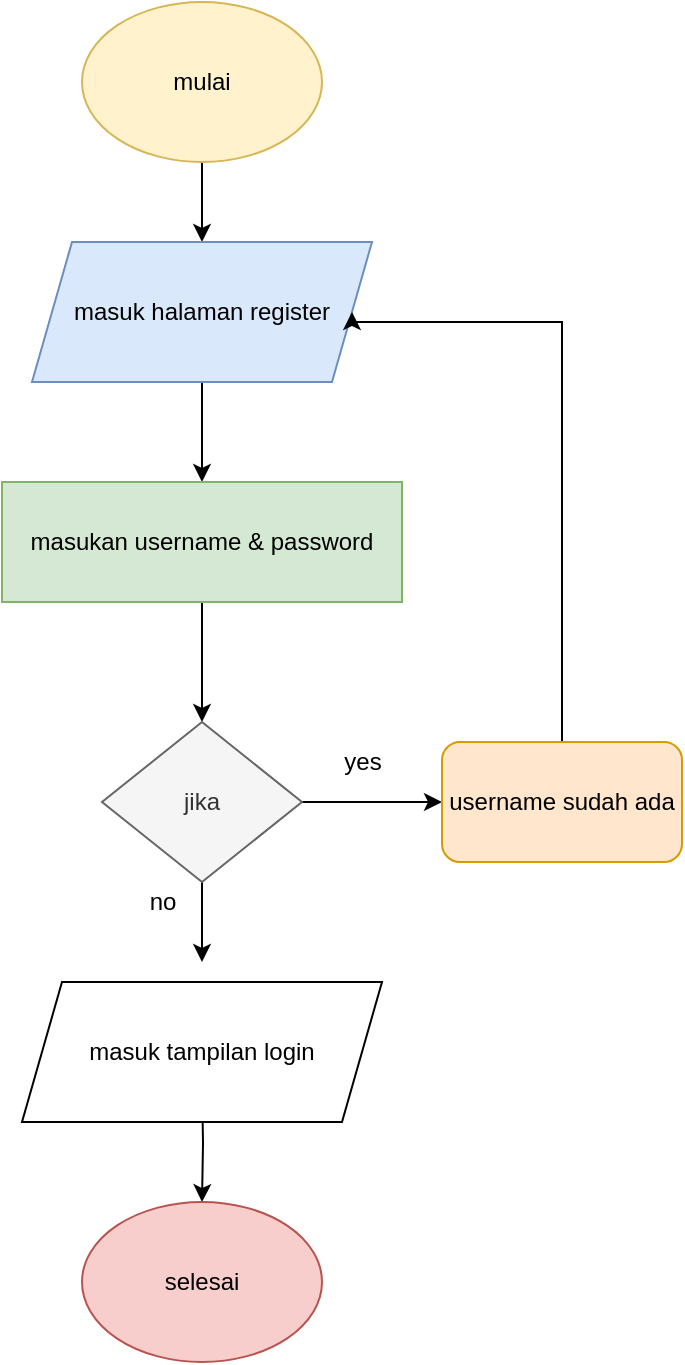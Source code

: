 <mxfile version="13.9.9" type="device"><diagram id="M1dF0YE82Q2OIu9GWOyt" name="Page-1"><mxGraphModel dx="1086" dy="806" grid="1" gridSize="10" guides="1" tooltips="1" connect="1" arrows="1" fold="1" page="1" pageScale="1" pageWidth="700" pageHeight="1000" math="0" shadow="0"><root><mxCell id="0"/><mxCell id="1" parent="0"/><mxCell id="FVkRF0CwFxDhd2Aozy9--8" style="edgeStyle=orthogonalEdgeStyle;rounded=0;orthogonalLoop=1;jettySize=auto;html=1;exitX=0.5;exitY=1;exitDx=0;exitDy=0;entryX=0.5;entryY=0;entryDx=0;entryDy=0;" parent="1" source="FVkRF0CwFxDhd2Aozy9--1" target="FVkRF0CwFxDhd2Aozy9--2" edge="1"><mxGeometry relative="1" as="geometry"/></mxCell><mxCell id="FVkRF0CwFxDhd2Aozy9--1" value="mulai" style="ellipse;whiteSpace=wrap;html=1;fillColor=#fff2cc;strokeColor=#d6b656;" parent="1" vertex="1"><mxGeometry x="300" y="80" width="120" height="80" as="geometry"/></mxCell><mxCell id="FVkRF0CwFxDhd2Aozy9--9" style="edgeStyle=orthogonalEdgeStyle;rounded=0;orthogonalLoop=1;jettySize=auto;html=1;exitX=0.5;exitY=1;exitDx=0;exitDy=0;entryX=0.5;entryY=0;entryDx=0;entryDy=0;" parent="1" source="FVkRF0CwFxDhd2Aozy9--2" target="FVkRF0CwFxDhd2Aozy9--3" edge="1"><mxGeometry relative="1" as="geometry"/></mxCell><mxCell id="FVkRF0CwFxDhd2Aozy9--2" value="masuk halaman register" style="shape=parallelogram;perimeter=parallelogramPerimeter;whiteSpace=wrap;html=1;fixedSize=1;fillColor=#dae8fc;strokeColor=#6c8ebf;" parent="1" vertex="1"><mxGeometry x="275" y="200" width="170" height="70" as="geometry"/></mxCell><mxCell id="FVkRF0CwFxDhd2Aozy9--10" style="edgeStyle=orthogonalEdgeStyle;rounded=0;orthogonalLoop=1;jettySize=auto;html=1;exitX=0.5;exitY=1;exitDx=0;exitDy=0;" parent="1" source="FVkRF0CwFxDhd2Aozy9--3" target="FVkRF0CwFxDhd2Aozy9--4" edge="1"><mxGeometry relative="1" as="geometry"/></mxCell><mxCell id="FVkRF0CwFxDhd2Aozy9--3" value="masukan username &amp;amp; password" style="rounded=0;whiteSpace=wrap;html=1;fillColor=#d5e8d4;strokeColor=#82b366;" parent="1" vertex="1"><mxGeometry x="260" y="320" width="200" height="60" as="geometry"/></mxCell><mxCell id="FVkRF0CwFxDhd2Aozy9--11" style="edgeStyle=orthogonalEdgeStyle;rounded=0;orthogonalLoop=1;jettySize=auto;html=1;exitX=0.5;exitY=1;exitDx=0;exitDy=0;" parent="1" source="FVkRF0CwFxDhd2Aozy9--4" edge="1"><mxGeometry relative="1" as="geometry"><mxPoint x="360" y="560" as="targetPoint"/></mxGeometry></mxCell><mxCell id="FVkRF0CwFxDhd2Aozy9--13" style="edgeStyle=orthogonalEdgeStyle;rounded=0;orthogonalLoop=1;jettySize=auto;html=1;exitX=1;exitY=0.5;exitDx=0;exitDy=0;entryX=0;entryY=0.5;entryDx=0;entryDy=0;" parent="1" source="FVkRF0CwFxDhd2Aozy9--4" target="FVkRF0CwFxDhd2Aozy9--5" edge="1"><mxGeometry relative="1" as="geometry"/></mxCell><mxCell id="FVkRF0CwFxDhd2Aozy9--4" value="jika" style="rhombus;whiteSpace=wrap;html=1;fillColor=#f5f5f5;strokeColor=#666666;fontColor=#333333;" parent="1" vertex="1"><mxGeometry x="310" y="440" width="100" height="80" as="geometry"/></mxCell><mxCell id="FVkRF0CwFxDhd2Aozy9--14" style="edgeStyle=orthogonalEdgeStyle;rounded=0;orthogonalLoop=1;jettySize=auto;html=1;exitX=0.5;exitY=0;exitDx=0;exitDy=0;entryX=1;entryY=0.5;entryDx=0;entryDy=0;" parent="1" source="FVkRF0CwFxDhd2Aozy9--5" target="FVkRF0CwFxDhd2Aozy9--2" edge="1"><mxGeometry relative="1" as="geometry"><Array as="points"><mxPoint x="540" y="240"/><mxPoint x="435" y="240"/></Array></mxGeometry></mxCell><mxCell id="FVkRF0CwFxDhd2Aozy9--5" value="username sudah ada" style="rounded=1;whiteSpace=wrap;html=1;fillColor=#ffe6cc;strokeColor=#d79b00;" parent="1" vertex="1"><mxGeometry x="480" y="450" width="120" height="60" as="geometry"/></mxCell><mxCell id="FVkRF0CwFxDhd2Aozy9--12" style="edgeStyle=orthogonalEdgeStyle;rounded=0;orthogonalLoop=1;jettySize=auto;html=1;exitX=0.5;exitY=1;exitDx=0;exitDy=0;entryX=0.5;entryY=0;entryDx=0;entryDy=0;" parent="1" target="FVkRF0CwFxDhd2Aozy9--7" edge="1"><mxGeometry relative="1" as="geometry"><mxPoint x="360" y="620" as="sourcePoint"/></mxGeometry></mxCell><mxCell id="FVkRF0CwFxDhd2Aozy9--7" value="selesai" style="ellipse;whiteSpace=wrap;html=1;fillColor=#f8cecc;strokeColor=#b85450;" parent="1" vertex="1"><mxGeometry x="300" y="680" width="120" height="80" as="geometry"/></mxCell><mxCell id="FVkRF0CwFxDhd2Aozy9--15" value="yes" style="text;html=1;align=center;verticalAlign=middle;resizable=0;points=[];autosize=1;" parent="1" vertex="1"><mxGeometry x="425" y="450" width="30" height="20" as="geometry"/></mxCell><mxCell id="FVkRF0CwFxDhd2Aozy9--16" value="no" style="text;html=1;align=center;verticalAlign=middle;resizable=0;points=[];autosize=1;" parent="1" vertex="1"><mxGeometry x="325" y="520" width="30" height="20" as="geometry"/></mxCell><mxCell id="DOqVmGehla7vUU4_QcDz-1" value="&lt;span&gt;masuk tampilan login&lt;/span&gt;" style="shape=parallelogram;perimeter=parallelogramPerimeter;whiteSpace=wrap;html=1;fixedSize=1;" vertex="1" parent="1"><mxGeometry x="270" y="570" width="180" height="70" as="geometry"/></mxCell></root></mxGraphModel></diagram></mxfile>